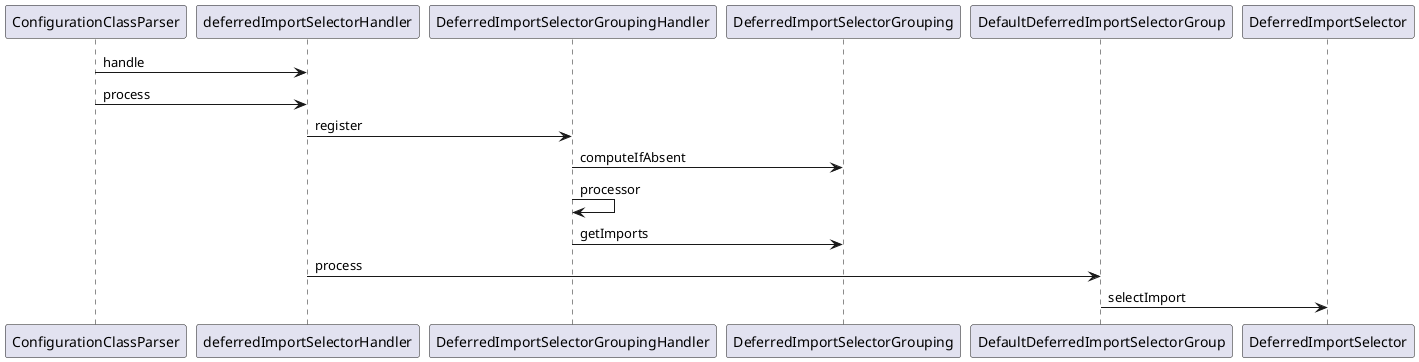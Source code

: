 @startuml
ConfigurationClassParser-> deferredImportSelectorHandler:handle 
ConfigurationClassParser-> deferredImportSelectorHandler:process
deferredImportSelectorHandler->DeferredImportSelectorGroupingHandler:register
DeferredImportSelectorGroupingHandler->DeferredImportSelectorGrouping:computeIfAbsent
DeferredImportSelectorGroupingHandler->DeferredImportSelectorGroupingHandler:processor
DeferredImportSelectorGroupingHandler->DeferredImportSelectorGrouping:getImports
deferredImportSelectorHandler->DefaultDeferredImportSelectorGroup:process
DefaultDeferredImportSelectorGroup->DeferredImportSelector:selectImport
@enduml
